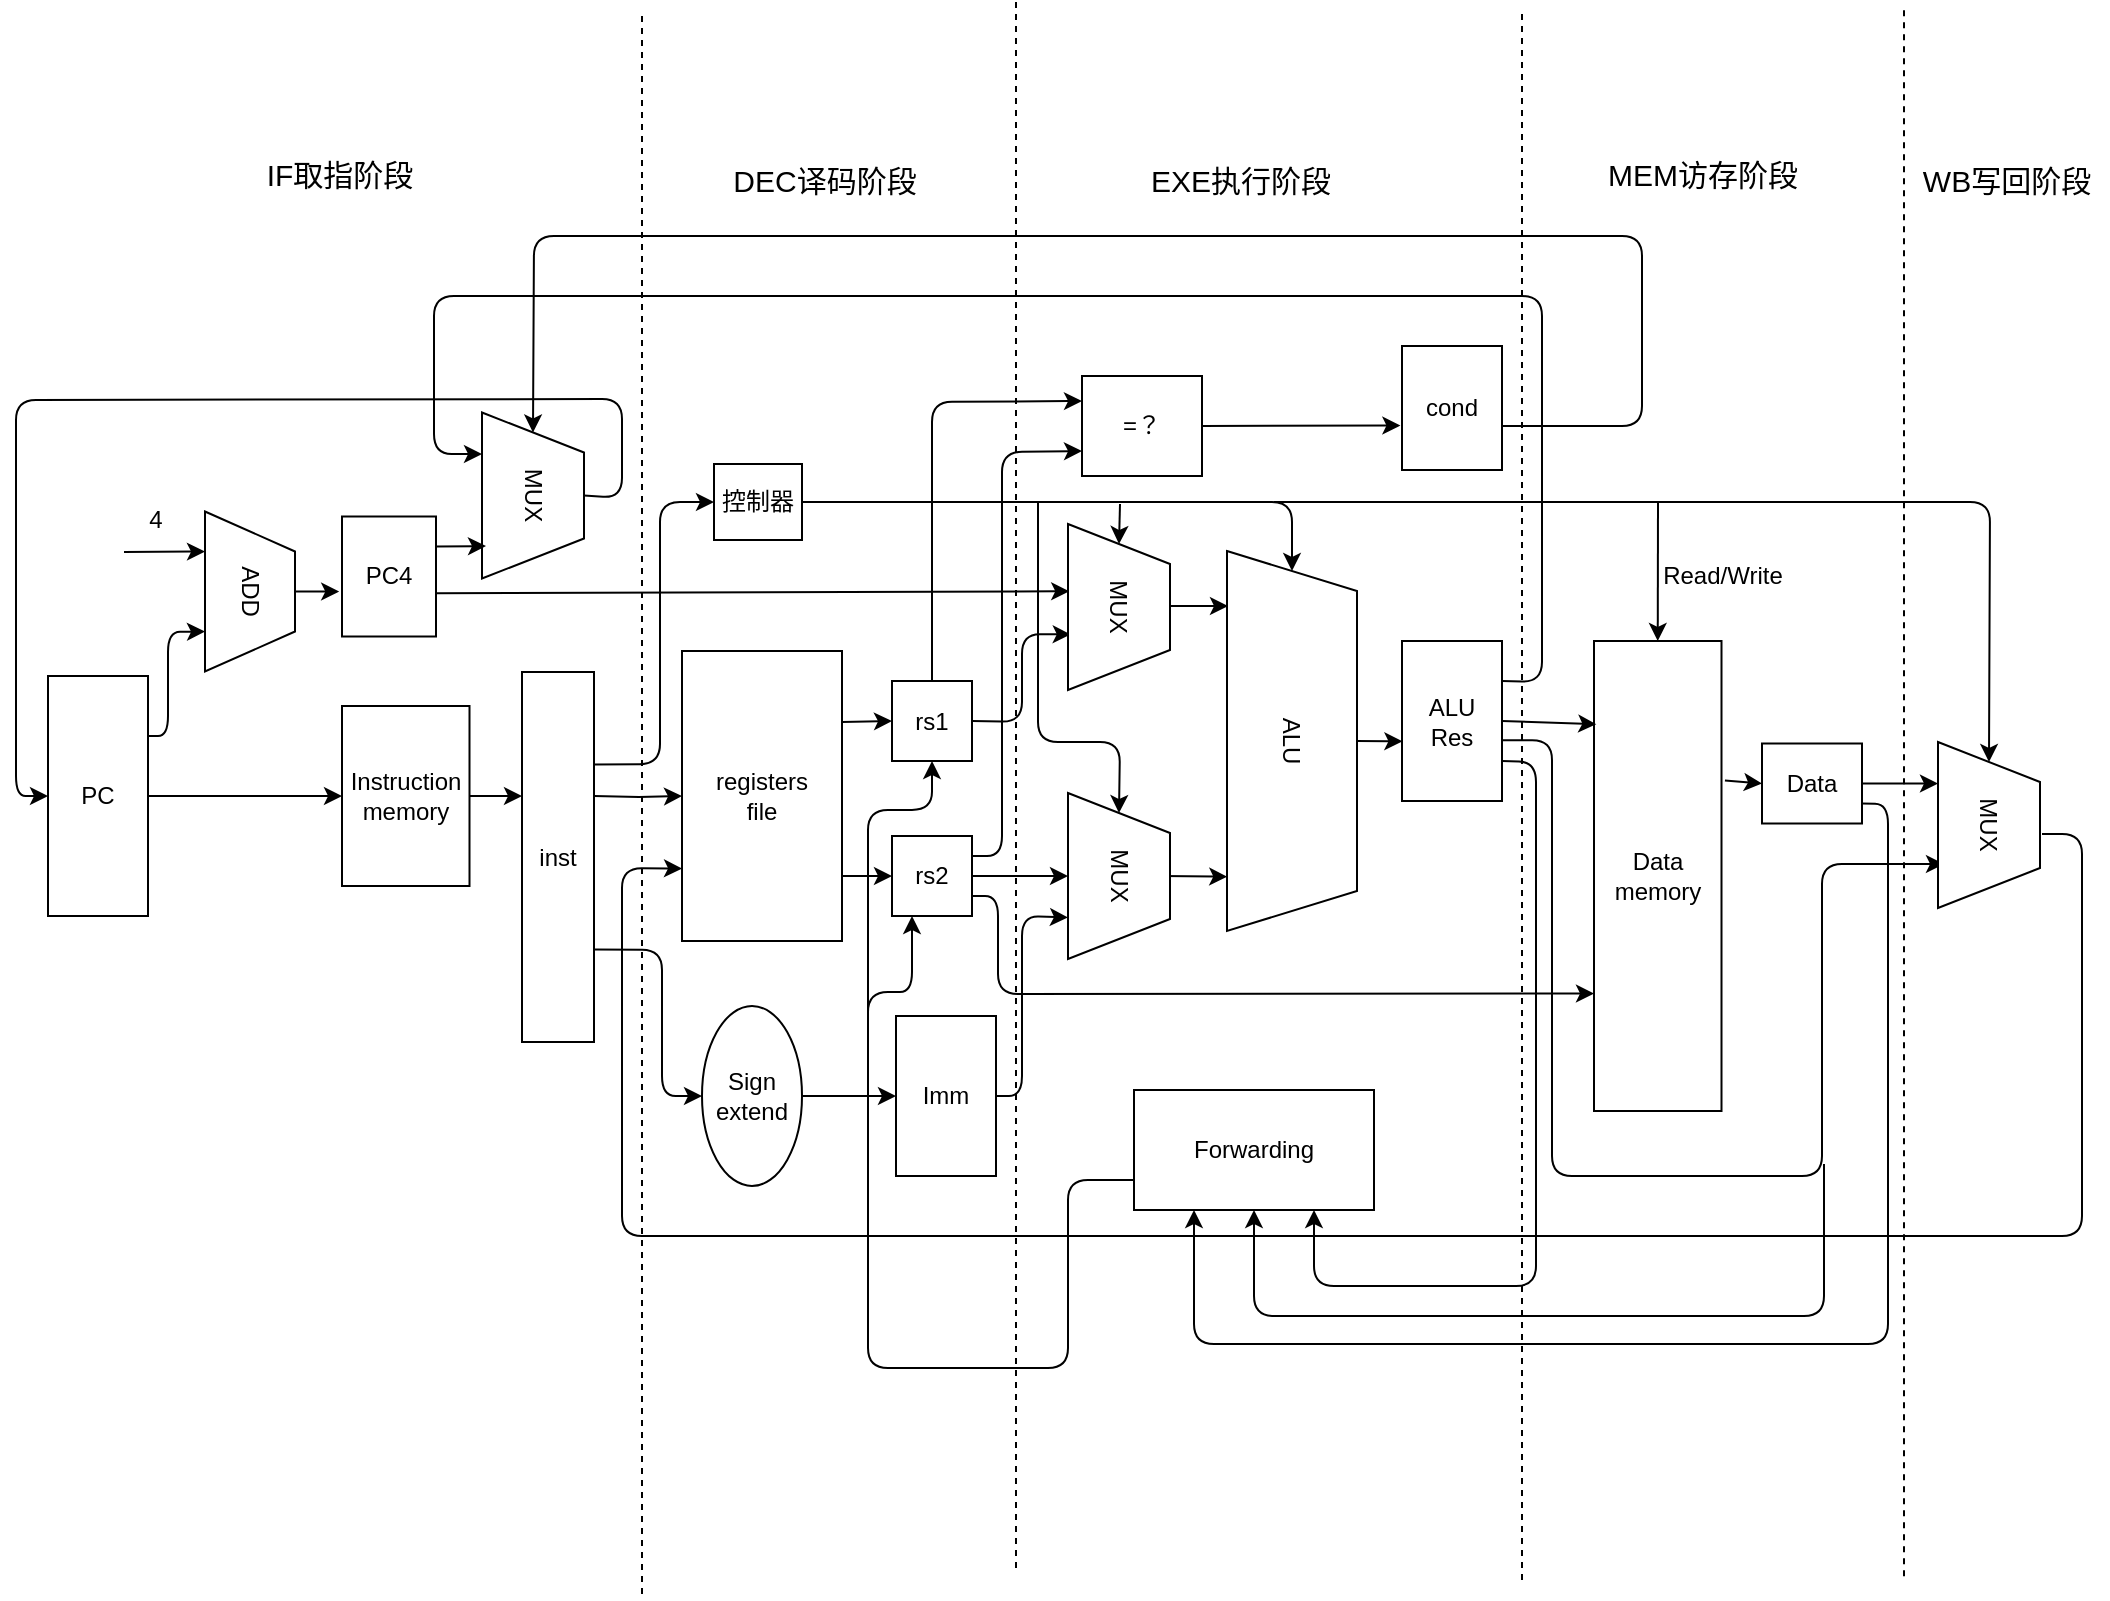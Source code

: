 <mxfile version="14.6.13" type="github">
  <diagram id="mHrBLoBE_nKFGg-nJntb" name="Page-1">
    <mxGraphModel dx="1024" dy="949" grid="0" gridSize="10" guides="1" tooltips="1" connect="1" arrows="1" fold="1" page="0" pageScale="1" pageWidth="827" pageHeight="1169" math="0" shadow="0">
      <root>
        <mxCell id="0" />
        <mxCell id="1" parent="0" />
        <mxCell id="O-riVDPIGo2HMmUdeqhT-26" style="edgeStyle=orthogonalEdgeStyle;rounded=0;orthogonalLoop=1;jettySize=auto;html=1;exitX=1;exitY=0.5;exitDx=0;exitDy=0;entryX=0;entryY=0.5;entryDx=0;entryDy=0;" parent="1" source="O-riVDPIGo2HMmUdeqhT-2" target="O-riVDPIGo2HMmUdeqhT-4" edge="1">
          <mxGeometry relative="1" as="geometry" />
        </mxCell>
        <mxCell id="O-riVDPIGo2HMmUdeqhT-2" value="PC" style="rounded=0;whiteSpace=wrap;html=1;" parent="1" vertex="1">
          <mxGeometry x="83" y="130" width="50" height="120" as="geometry" />
        </mxCell>
        <mxCell id="O-riVDPIGo2HMmUdeqhT-3" value="ADD" style="shape=trapezoid;perimeter=trapezoidPerimeter;whiteSpace=wrap;html=1;fixedSize=1;rotation=90;" parent="1" vertex="1">
          <mxGeometry x="144" y="65.25" width="80" height="45" as="geometry" />
        </mxCell>
        <mxCell id="O-riVDPIGo2HMmUdeqhT-4" value="Instruction&lt;br&gt;memory" style="rounded=0;whiteSpace=wrap;html=1;" parent="1" vertex="1">
          <mxGeometry x="230" y="145" width="63.75" height="90" as="geometry" />
        </mxCell>
        <mxCell id="O-riVDPIGo2HMmUdeqhT-34" style="edgeStyle=orthogonalEdgeStyle;rounded=0;orthogonalLoop=1;jettySize=auto;html=1;" parent="1" target="O-riVDPIGo2HMmUdeqhT-7" edge="1">
          <mxGeometry relative="1" as="geometry">
            <mxPoint x="356" y="190" as="sourcePoint" />
          </mxGeometry>
        </mxCell>
        <mxCell id="O-riVDPIGo2HMmUdeqhT-6" value="inst" style="rounded=0;whiteSpace=wrap;html=1;" parent="1" vertex="1">
          <mxGeometry x="320" y="128" width="36" height="185" as="geometry" />
        </mxCell>
        <mxCell id="O-riVDPIGo2HMmUdeqhT-7" value="registers&lt;br&gt;file" style="rounded=0;whiteSpace=wrap;html=1;" parent="1" vertex="1">
          <mxGeometry x="400" y="117.5" width="80" height="145" as="geometry" />
        </mxCell>
        <mxCell id="O-riVDPIGo2HMmUdeqhT-8" value="rs1" style="rounded=0;whiteSpace=wrap;html=1;" parent="1" vertex="1">
          <mxGeometry x="505" y="132.5" width="40" height="40" as="geometry" />
        </mxCell>
        <mxCell id="O-riVDPIGo2HMmUdeqhT-9" value="rs2" style="rounded=0;whiteSpace=wrap;html=1;" parent="1" vertex="1">
          <mxGeometry x="505" y="210" width="40" height="40" as="geometry" />
        </mxCell>
        <mxCell id="O-riVDPIGo2HMmUdeqhT-13" value="ALU" style="shape=trapezoid;perimeter=trapezoidPerimeter;whiteSpace=wrap;html=1;fixedSize=1;rotation=90;" parent="1" vertex="1">
          <mxGeometry x="610" y="130" width="190" height="65" as="geometry" />
        </mxCell>
        <mxCell id="O-riVDPIGo2HMmUdeqhT-15" value="=？" style="rounded=0;whiteSpace=wrap;html=1;" parent="1" vertex="1">
          <mxGeometry x="600" y="-20" width="60" height="50" as="geometry" />
        </mxCell>
        <mxCell id="O-riVDPIGo2HMmUdeqhT-16" value="cond" style="rounded=0;whiteSpace=wrap;html=1;" parent="1" vertex="1">
          <mxGeometry x="760" y="-35" width="50" height="62" as="geometry" />
        </mxCell>
        <mxCell id="O-riVDPIGo2HMmUdeqhT-17" value="ALU&lt;br&gt;Res" style="rounded=0;whiteSpace=wrap;html=1;" parent="1" vertex="1">
          <mxGeometry x="760" y="112.5" width="50" height="80" as="geometry" />
        </mxCell>
        <mxCell id="O-riVDPIGo2HMmUdeqhT-18" value="Data&lt;br&gt;memory" style="rounded=0;whiteSpace=wrap;html=1;" parent="1" vertex="1">
          <mxGeometry x="856" y="112.5" width="63.75" height="235" as="geometry" />
        </mxCell>
        <mxCell id="O-riVDPIGo2HMmUdeqhT-19" value="Data" style="rounded=0;whiteSpace=wrap;html=1;" parent="1" vertex="1">
          <mxGeometry x="940" y="163.75" width="50" height="40" as="geometry" />
        </mxCell>
        <mxCell id="O-riVDPIGo2HMmUdeqhT-23" value="Imm" style="rounded=0;whiteSpace=wrap;html=1;" parent="1" vertex="1">
          <mxGeometry x="507" y="300" width="50" height="80" as="geometry" />
        </mxCell>
        <mxCell id="O-riVDPIGo2HMmUdeqhT-24" value="Sign&lt;br&gt;extend" style="ellipse;whiteSpace=wrap;html=1;" parent="1" vertex="1">
          <mxGeometry x="410" y="295" width="50" height="90" as="geometry" />
        </mxCell>
        <mxCell id="O-riVDPIGo2HMmUdeqhT-25" value="" style="endArrow=classic;html=1;exitX=1;exitY=0.75;exitDx=0;exitDy=0;entryX=0;entryY=0.5;entryDx=0;entryDy=0;" parent="1" source="O-riVDPIGo2HMmUdeqhT-6" target="O-riVDPIGo2HMmUdeqhT-24" edge="1">
          <mxGeometry width="50" height="50" relative="1" as="geometry">
            <mxPoint x="660" y="365" as="sourcePoint" />
            <mxPoint x="710" y="315" as="targetPoint" />
            <Array as="points">
              <mxPoint x="390" y="267" />
              <mxPoint x="390" y="340" />
            </Array>
          </mxGeometry>
        </mxCell>
        <mxCell id="O-riVDPIGo2HMmUdeqhT-27" value="" style="endArrow=classic;html=1;entryX=0;entryY=0.5;entryDx=0;entryDy=0;" parent="1" target="O-riVDPIGo2HMmUdeqhT-9" edge="1">
          <mxGeometry width="50" height="50" relative="1" as="geometry">
            <mxPoint x="480" y="230" as="sourcePoint" />
            <mxPoint x="700" y="250" as="targetPoint" />
          </mxGeometry>
        </mxCell>
        <mxCell id="O-riVDPIGo2HMmUdeqhT-28" value="" style="endArrow=classic;html=1;entryX=0.75;entryY=1;entryDx=0;entryDy=0;exitX=1;exitY=0.25;exitDx=0;exitDy=0;" parent="1" source="O-riVDPIGo2HMmUdeqhT-2" target="O-riVDPIGo2HMmUdeqhT-3" edge="1">
          <mxGeometry width="50" height="50" relative="1" as="geometry">
            <mxPoint x="180" y="150" as="sourcePoint" />
            <mxPoint x="220" y="80" as="targetPoint" />
            <Array as="points">
              <mxPoint x="143" y="160" />
              <mxPoint x="143" y="108" />
            </Array>
          </mxGeometry>
        </mxCell>
        <mxCell id="O-riVDPIGo2HMmUdeqhT-32" value="" style="endArrow=classic;html=1;exitX=1;exitY=0.5;exitDx=0;exitDy=0;" parent="1" source="O-riVDPIGo2HMmUdeqhT-4" edge="1">
          <mxGeometry width="50" height="50" relative="1" as="geometry">
            <mxPoint x="150" y="410" as="sourcePoint" />
            <mxPoint x="320" y="190" as="targetPoint" />
          </mxGeometry>
        </mxCell>
        <mxCell id="O-riVDPIGo2HMmUdeqhT-37" value="" style="endArrow=classic;html=1;entryX=0;entryY=0.5;entryDx=0;entryDy=0;" parent="1" target="O-riVDPIGo2HMmUdeqhT-8" edge="1">
          <mxGeometry width="50" height="50" relative="1" as="geometry">
            <mxPoint x="480" y="153" as="sourcePoint" />
            <mxPoint x="680" y="130" as="targetPoint" />
          </mxGeometry>
        </mxCell>
        <mxCell id="O-riVDPIGo2HMmUdeqhT-38" value="" style="endArrow=classic;html=1;exitX=1;exitY=0.5;exitDx=0;exitDy=0;entryX=0;entryY=0.5;entryDx=0;entryDy=0;" parent="1" source="O-riVDPIGo2HMmUdeqhT-24" target="O-riVDPIGo2HMmUdeqhT-23" edge="1">
          <mxGeometry width="50" height="50" relative="1" as="geometry">
            <mxPoint x="670" y="440" as="sourcePoint" />
            <mxPoint x="720" y="390" as="targetPoint" />
          </mxGeometry>
        </mxCell>
        <mxCell id="O-riVDPIGo2HMmUdeqhT-40" value="" style="endArrow=classic;html=1;exitX=1;exitY=0.5;exitDx=0;exitDy=0;entryX=0.75;entryY=1;entryDx=0;entryDy=0;" parent="1" source="O-riVDPIGo2HMmUdeqhT-23" target="A3HosWACvqiDSfTWw-5P-20" edge="1">
          <mxGeometry width="50" height="50" relative="1" as="geometry">
            <mxPoint x="670" y="380" as="sourcePoint" />
            <mxPoint x="590" y="250" as="targetPoint" />
            <Array as="points">
              <mxPoint x="570" y="340" />
              <mxPoint x="570" y="250" />
            </Array>
          </mxGeometry>
        </mxCell>
        <mxCell id="O-riVDPIGo2HMmUdeqhT-41" value="" style="endArrow=classic;html=1;exitX=1;exitY=0.5;exitDx=0;exitDy=0;entryX=0.5;entryY=1;entryDx=0;entryDy=0;" parent="1" source="O-riVDPIGo2HMmUdeqhT-9" target="A3HosWACvqiDSfTWw-5P-20" edge="1">
          <mxGeometry width="50" height="50" relative="1" as="geometry">
            <mxPoint x="660" y="390" as="sourcePoint" />
            <mxPoint x="569" y="230" as="targetPoint" />
          </mxGeometry>
        </mxCell>
        <mxCell id="O-riVDPIGo2HMmUdeqhT-42" value="" style="endArrow=classic;html=1;exitX=1;exitY=0.5;exitDx=0;exitDy=0;exitPerimeter=0;" parent="1" edge="1">
          <mxGeometry width="50" height="50" relative="1" as="geometry">
            <mxPoint x="643" y="95" as="sourcePoint" />
            <mxPoint x="673" y="95" as="targetPoint" />
          </mxGeometry>
        </mxCell>
        <mxCell id="O-riVDPIGo2HMmUdeqhT-43" value="" style="endArrow=classic;html=1;exitX=1;exitY=0.5;exitDx=0;exitDy=0;exitPerimeter=0;entryX=0.857;entryY=0.998;entryDx=0;entryDy=0;entryPerimeter=0;" parent="1" target="O-riVDPIGo2HMmUdeqhT-13" edge="1">
          <mxGeometry width="50" height="50" relative="1" as="geometry">
            <mxPoint x="640" y="230" as="sourcePoint" />
            <mxPoint x="720" y="280" as="targetPoint" />
          </mxGeometry>
        </mxCell>
        <mxCell id="O-riVDPIGo2HMmUdeqhT-46" value="" style="endArrow=classic;html=1;exitX=1;exitY=0.5;exitDx=0;exitDy=0;entryX=0.665;entryY=0.973;entryDx=0;entryDy=0;entryPerimeter=0;" parent="1" source="O-riVDPIGo2HMmUdeqhT-8" target="A3HosWACvqiDSfTWw-5P-22" edge="1">
          <mxGeometry width="50" height="50" relative="1" as="geometry">
            <mxPoint x="695" y="340" as="sourcePoint" />
            <mxPoint x="591.7" y="104.28" as="targetPoint" />
            <Array as="points">
              <mxPoint x="570" y="153" />
              <mxPoint x="570" y="109" />
            </Array>
          </mxGeometry>
        </mxCell>
        <mxCell id="O-riVDPIGo2HMmUdeqhT-48" value="" style="endArrow=classic;html=1;exitX=1;exitY=0.25;exitDx=0;exitDy=0;entryX=0;entryY=0.75;entryDx=0;entryDy=0;" parent="1" source="O-riVDPIGo2HMmUdeqhT-9" target="O-riVDPIGo2HMmUdeqhT-15" edge="1">
          <mxGeometry width="50" height="50" relative="1" as="geometry">
            <mxPoint x="640" y="370" as="sourcePoint" />
            <mxPoint x="685" y="280" as="targetPoint" />
            <Array as="points">
              <mxPoint x="560" y="220" />
              <mxPoint x="560" y="18" />
            </Array>
          </mxGeometry>
        </mxCell>
        <mxCell id="O-riVDPIGo2HMmUdeqhT-49" value="" style="endArrow=classic;html=1;entryX=-0.016;entryY=0.641;entryDx=0;entryDy=0;exitX=1;exitY=0.5;exitDx=0;exitDy=0;entryPerimeter=0;" parent="1" source="O-riVDPIGo2HMmUdeqhT-15" target="O-riVDPIGo2HMmUdeqhT-16" edge="1">
          <mxGeometry width="50" height="50" relative="1" as="geometry">
            <mxPoint x="660" y="15" as="sourcePoint" />
            <mxPoint x="710" y="-35" as="targetPoint" />
          </mxGeometry>
        </mxCell>
        <mxCell id="O-riVDPIGo2HMmUdeqhT-50" value="" style="endArrow=classic;html=1;entryX=0;entryY=0.25;entryDx=0;entryDy=0;exitX=0.5;exitY=0;exitDx=0;exitDy=0;" parent="1" source="O-riVDPIGo2HMmUdeqhT-8" target="O-riVDPIGo2HMmUdeqhT-15" edge="1">
          <mxGeometry width="50" height="50" relative="1" as="geometry">
            <mxPoint x="530" y="130" as="sourcePoint" />
            <mxPoint x="540" y="-40" as="targetPoint" />
            <Array as="points">
              <mxPoint x="525" y="-7" />
            </Array>
          </mxGeometry>
        </mxCell>
        <mxCell id="O-riVDPIGo2HMmUdeqhT-51" value="" style="endArrow=classic;html=1;exitX=0.5;exitY=0;exitDx=0;exitDy=0;entryX=0.004;entryY=0.627;entryDx=0;entryDy=0;entryPerimeter=0;" parent="1" source="O-riVDPIGo2HMmUdeqhT-13" target="O-riVDPIGo2HMmUdeqhT-17" edge="1">
          <mxGeometry width="50" height="50" relative="1" as="geometry">
            <mxPoint x="540" y="-50" as="sourcePoint" />
            <mxPoint x="590" y="-100" as="targetPoint" />
          </mxGeometry>
        </mxCell>
        <mxCell id="O-riVDPIGo2HMmUdeqhT-52" value="" style="endArrow=classic;html=1;entryX=0;entryY=0.75;entryDx=0;entryDy=0;exitX=1;exitY=0.75;exitDx=0;exitDy=0;" parent="1" source="O-riVDPIGo2HMmUdeqhT-9" target="O-riVDPIGo2HMmUdeqhT-18" edge="1">
          <mxGeometry width="50" height="50" relative="1" as="geometry">
            <mxPoint x="525" y="250" as="sourcePoint" />
            <mxPoint x="680" y="130" as="targetPoint" />
            <Array as="points">
              <mxPoint x="558" y="240" />
              <mxPoint x="558" y="289" />
            </Array>
          </mxGeometry>
        </mxCell>
        <mxCell id="O-riVDPIGo2HMmUdeqhT-53" value="" style="endArrow=classic;html=1;exitX=1;exitY=0.5;exitDx=0;exitDy=0;entryX=0.018;entryY=0.177;entryDx=0;entryDy=0;entryPerimeter=0;" parent="1" source="O-riVDPIGo2HMmUdeqhT-17" target="O-riVDPIGo2HMmUdeqhT-18" edge="1">
          <mxGeometry width="50" height="50" relative="1" as="geometry">
            <mxPoint x="630" y="180" as="sourcePoint" />
            <mxPoint x="680" y="130" as="targetPoint" />
          </mxGeometry>
        </mxCell>
        <mxCell id="O-riVDPIGo2HMmUdeqhT-58" value="" style="endArrow=classic;html=1;exitX=0.992;exitY=0.621;exitDx=0;exitDy=0;exitPerimeter=0;" parent="1" source="O-riVDPIGo2HMmUdeqhT-17" edge="1">
          <mxGeometry width="50" height="50" relative="1" as="geometry">
            <mxPoint x="750" y="420" as="sourcePoint" />
            <mxPoint x="1031" y="224" as="targetPoint" />
            <Array as="points">
              <mxPoint x="835" y="162" />
              <mxPoint x="835" y="380" />
              <mxPoint x="970" y="380" />
              <mxPoint x="970" y="224" />
            </Array>
          </mxGeometry>
        </mxCell>
        <mxCell id="O-riVDPIGo2HMmUdeqhT-59" value="" style="endArrow=classic;html=1;exitX=1.027;exitY=0.297;exitDx=0;exitDy=0;exitPerimeter=0;entryX=0;entryY=0.5;entryDx=0;entryDy=0;" parent="1" source="O-riVDPIGo2HMmUdeqhT-18" target="O-riVDPIGo2HMmUdeqhT-19" edge="1">
          <mxGeometry width="50" height="50" relative="1" as="geometry">
            <mxPoint x="630" y="180" as="sourcePoint" />
            <mxPoint x="680" y="130" as="targetPoint" />
          </mxGeometry>
        </mxCell>
        <mxCell id="O-riVDPIGo2HMmUdeqhT-60" value="" style="endArrow=classic;html=1;exitX=1;exitY=0.5;exitDx=0;exitDy=0;entryX=0.25;entryY=1;entryDx=0;entryDy=0;" parent="1" source="O-riVDPIGo2HMmUdeqhT-19" target="A3HosWACvqiDSfTWw-5P-19" edge="1">
          <mxGeometry width="50" height="50" relative="1" as="geometry">
            <mxPoint x="630" y="180" as="sourcePoint" />
            <mxPoint x="1020" y="183.75" as="targetPoint" />
          </mxGeometry>
        </mxCell>
        <mxCell id="O-riVDPIGo2HMmUdeqhT-61" value="" style="endArrow=classic;html=1;entryX=0;entryY=0.75;entryDx=0;entryDy=0;" parent="1" target="O-riVDPIGo2HMmUdeqhT-7" edge="1">
          <mxGeometry width="50" height="50" relative="1" as="geometry">
            <mxPoint x="1080" y="209" as="sourcePoint" />
            <mxPoint x="360" y="370" as="targetPoint" />
            <Array as="points">
              <mxPoint x="1100" y="209" />
              <mxPoint x="1100" y="410" />
              <mxPoint x="370" y="410" />
              <mxPoint x="370" y="226" />
            </Array>
          </mxGeometry>
        </mxCell>
        <mxCell id="O-riVDPIGo2HMmUdeqhT-64" value="" style="endArrow=none;dashed=1;html=1;" parent="1" edge="1">
          <mxGeometry width="50" height="50" relative="1" as="geometry">
            <mxPoint x="380" y="-200" as="sourcePoint" />
            <mxPoint x="380" y="590" as="targetPoint" />
          </mxGeometry>
        </mxCell>
        <mxCell id="O-riVDPIGo2HMmUdeqhT-65" value="" style="endArrow=none;dashed=1;html=1;" parent="1" edge="1">
          <mxGeometry width="50" height="50" relative="1" as="geometry">
            <mxPoint x="567" y="-207" as="sourcePoint" />
            <mxPoint x="567" y="578.635" as="targetPoint" />
          </mxGeometry>
        </mxCell>
        <mxCell id="O-riVDPIGo2HMmUdeqhT-66" value="" style="endArrow=none;dashed=1;html=1;" parent="1" edge="1">
          <mxGeometry width="50" height="50" relative="1" as="geometry">
            <mxPoint x="820" y="-201" as="sourcePoint" />
            <mxPoint x="820" y="584.635" as="targetPoint" />
          </mxGeometry>
        </mxCell>
        <mxCell id="O-riVDPIGo2HMmUdeqhT-67" value="" style="endArrow=none;dashed=1;html=1;" parent="1" edge="1">
          <mxGeometry width="50" height="50" relative="1" as="geometry">
            <mxPoint x="1011" y="-202.82" as="sourcePoint" />
            <mxPoint x="1011" y="582.815" as="targetPoint" />
          </mxGeometry>
        </mxCell>
        <mxCell id="O-riVDPIGo2HMmUdeqhT-68" value="&lt;font style=&quot;font-size: 15px&quot;&gt;IF取指阶段&lt;/font&gt;" style="text;html=1;strokeColor=none;fillColor=none;align=center;verticalAlign=middle;whiteSpace=wrap;rounded=0;" parent="1" vertex="1">
          <mxGeometry x="187" y="-131" width="84" height="20" as="geometry" />
        </mxCell>
        <mxCell id="O-riVDPIGo2HMmUdeqhT-70" value="&lt;font style=&quot;font-size: 15px&quot;&gt;DEC译码阶段&lt;/font&gt;" style="text;html=1;strokeColor=none;fillColor=none;align=center;verticalAlign=middle;whiteSpace=wrap;rounded=0;" parent="1" vertex="1">
          <mxGeometry x="421" y="-128" width="101" height="20" as="geometry" />
        </mxCell>
        <mxCell id="O-riVDPIGo2HMmUdeqhT-71" value="&lt;font style=&quot;font-size: 15px&quot;&gt;EXE执行阶段&lt;/font&gt;" style="text;html=1;strokeColor=none;fillColor=none;align=center;verticalAlign=middle;whiteSpace=wrap;rounded=0;" parent="1" vertex="1">
          <mxGeometry x="629" y="-128" width="101" height="20" as="geometry" />
        </mxCell>
        <mxCell id="O-riVDPIGo2HMmUdeqhT-72" value="&lt;font style=&quot;font-size: 15px&quot;&gt;MEM访存阶段&lt;/font&gt;" style="text;html=1;strokeColor=none;fillColor=none;align=center;verticalAlign=middle;whiteSpace=wrap;rounded=0;" parent="1" vertex="1">
          <mxGeometry x="859.5" y="-131" width="101" height="20" as="geometry" />
        </mxCell>
        <mxCell id="O-riVDPIGo2HMmUdeqhT-73" value="&lt;font style=&quot;font-size: 15px&quot;&gt;WB写回阶段&lt;/font&gt;" style="text;html=1;strokeColor=none;fillColor=none;align=center;verticalAlign=middle;whiteSpace=wrap;rounded=0;" parent="1" vertex="1">
          <mxGeometry x="1012" y="-128" width="101" height="20" as="geometry" />
        </mxCell>
        <mxCell id="vRmsqFVDpQx5lh7Q_dCB-1" value="Forwarding" style="rounded=0;whiteSpace=wrap;html=1;" parent="1" vertex="1">
          <mxGeometry x="626" y="337" width="120" height="60" as="geometry" />
        </mxCell>
        <mxCell id="vRmsqFVDpQx5lh7Q_dCB-2" value="" style="endArrow=classic;html=1;entryX=0.5;entryY=1;entryDx=0;entryDy=0;" parent="1" target="vRmsqFVDpQx5lh7Q_dCB-1" edge="1">
          <mxGeometry width="50" height="50" relative="1" as="geometry">
            <mxPoint x="971" y="374" as="sourcePoint" />
            <mxPoint x="663" y="458" as="targetPoint" />
            <Array as="points">
              <mxPoint x="971" y="450" />
              <mxPoint x="686" y="450" />
            </Array>
          </mxGeometry>
        </mxCell>
        <mxCell id="vRmsqFVDpQx5lh7Q_dCB-3" value="" style="endArrow=classic;html=1;entryX=0.25;entryY=1;entryDx=0;entryDy=0;exitX=1;exitY=0.75;exitDx=0;exitDy=0;" parent="1" source="O-riVDPIGo2HMmUdeqhT-19" target="vRmsqFVDpQx5lh7Q_dCB-1" edge="1">
          <mxGeometry width="50" height="50" relative="1" as="geometry">
            <mxPoint x="945" y="402" as="sourcePoint" />
            <mxPoint x="660" y="425" as="targetPoint" />
            <Array as="points">
              <mxPoint x="1003" y="194" />
              <mxPoint x="1003" y="464" />
              <mxPoint x="656" y="464" />
            </Array>
          </mxGeometry>
        </mxCell>
        <mxCell id="vRmsqFVDpQx5lh7Q_dCB-4" value="" style="endArrow=classic;html=1;entryX=0.75;entryY=1;entryDx=0;entryDy=0;exitX=1;exitY=0.75;exitDx=0;exitDy=0;" parent="1" source="O-riVDPIGo2HMmUdeqhT-17" target="vRmsqFVDpQx5lh7Q_dCB-1" edge="1">
          <mxGeometry width="50" height="50" relative="1" as="geometry">
            <mxPoint x="804" y="213" as="sourcePoint" />
            <mxPoint x="620" y="443" as="targetPoint" />
            <Array as="points">
              <mxPoint x="827" y="173" />
              <mxPoint x="827" y="435" />
              <mxPoint x="716" y="435" />
            </Array>
          </mxGeometry>
        </mxCell>
        <mxCell id="vRmsqFVDpQx5lh7Q_dCB-5" value="" style="endArrow=classic;html=1;exitX=0;exitY=0.75;exitDx=0;exitDy=0;entryX=0.25;entryY=1;entryDx=0;entryDy=0;" parent="1" source="vRmsqFVDpQx5lh7Q_dCB-1" target="O-riVDPIGo2HMmUdeqhT-9" edge="1">
          <mxGeometry width="50" height="50" relative="1" as="geometry">
            <mxPoint x="564" y="481" as="sourcePoint" />
            <mxPoint x="614" y="431" as="targetPoint" />
            <Array as="points">
              <mxPoint x="593" y="382" />
              <mxPoint x="593" y="476" />
              <mxPoint x="493" y="476" />
              <mxPoint x="493" y="288" />
              <mxPoint x="515" y="288" />
            </Array>
          </mxGeometry>
        </mxCell>
        <mxCell id="vRmsqFVDpQx5lh7Q_dCB-6" value="" style="endArrow=classic;html=1;entryX=0.5;entryY=1;entryDx=0;entryDy=0;" parent="1" target="O-riVDPIGo2HMmUdeqhT-8" edge="1">
          <mxGeometry width="50" height="50" relative="1" as="geometry">
            <mxPoint x="493" y="298" as="sourcePoint" />
            <mxPoint x="352" y="467" as="targetPoint" />
            <Array as="points">
              <mxPoint x="493" y="197" />
              <mxPoint x="525" y="197" />
            </Array>
          </mxGeometry>
        </mxCell>
        <mxCell id="0qN7szmJRWzlXYhh-WBO-9" value="" style="endArrow=classic;html=1;entryX=0;entryY=0.5;entryDx=0;entryDy=0;exitX=0.5;exitY=0;exitDx=0;exitDy=0;" parent="1" edge="1" target="O-riVDPIGo2HMmUdeqhT-2" source="A3HosWACvqiDSfTWw-5P-1">
          <mxGeometry width="50" height="50" relative="1" as="geometry">
            <mxPoint x="370" y="77.5" as="sourcePoint" />
            <mxPoint x="130" y="192.5" as="targetPoint" />
            <Array as="points">
              <mxPoint x="370" y="41" />
              <mxPoint x="370" y="-8.5" />
              <mxPoint x="67" y="-8" />
              <mxPoint x="67" y="190" />
            </Array>
          </mxGeometry>
        </mxCell>
        <mxCell id="0qN7szmJRWzlXYhh-WBO-10" value="" style="endArrow=classic;html=1;exitX=1;exitY=0.5;exitDx=0;exitDy=0;entryX=0;entryY=0.5;entryDx=0;entryDy=0;" parent="1" edge="1" target="A3HosWACvqiDSfTWw-5P-1">
          <mxGeometry width="50" height="50" relative="1" as="geometry">
            <mxPoint x="810" y="5" as="sourcePoint" />
            <mxPoint x="320.426" y="40.78" as="targetPoint" />
            <Array as="points">
              <mxPoint x="880" y="5" />
              <mxPoint x="880" y="-90" />
              <mxPoint x="326" y="-90" />
            </Array>
          </mxGeometry>
        </mxCell>
        <mxCell id="0qN7szmJRWzlXYhh-WBO-11" value="" style="endArrow=classic;html=1;exitX=1;exitY=0.25;exitDx=0;exitDy=0;entryX=0.25;entryY=1;entryDx=0;entryDy=0;" parent="1" edge="1" target="A3HosWACvqiDSfTWw-5P-1">
          <mxGeometry width="50" height="50" relative="1" as="geometry">
            <mxPoint x="810" y="132.5" as="sourcePoint" />
            <mxPoint x="293.75" y="57.5" as="targetPoint" />
            <Array as="points">
              <mxPoint x="830" y="133" />
              <mxPoint x="830" y="-60" />
              <mxPoint x="276" y="-60" />
              <mxPoint x="276" y="19" />
            </Array>
          </mxGeometry>
        </mxCell>
        <mxCell id="A3HosWACvqiDSfTWw-5P-1" value="MUX" style="shape=trapezoid;perimeter=trapezoidPerimeter;whiteSpace=wrap;html=1;fixedSize=1;rotation=90;direction=east;" vertex="1" parent="1">
          <mxGeometry x="284" y="14.25" width="83" height="51" as="geometry" />
        </mxCell>
        <mxCell id="A3HosWACvqiDSfTWw-5P-4" value="PC4" style="rounded=0;whiteSpace=wrap;html=1;" vertex="1" parent="1">
          <mxGeometry x="230" y="50.25" width="47" height="60" as="geometry" />
        </mxCell>
        <mxCell id="A3HosWACvqiDSfTWw-5P-9" value="" style="endArrow=classic;html=1;entryX=0.405;entryY=0.988;entryDx=0;entryDy=0;entryPerimeter=0;exitX=0.996;exitY=0.639;exitDx=0;exitDy=0;exitPerimeter=0;" edge="1" parent="1" source="A3HosWACvqiDSfTWw-5P-4" target="A3HosWACvqiDSfTWw-5P-22">
          <mxGeometry width="50" height="50" relative="1" as="geometry">
            <mxPoint x="466" y="88" as="sourcePoint" />
            <mxPoint x="590.4" y="87.8" as="targetPoint" />
          </mxGeometry>
        </mxCell>
        <mxCell id="A3HosWACvqiDSfTWw-5P-10" value="" style="endArrow=classic;html=1;exitX=0.5;exitY=0;exitDx=0;exitDy=0;entryX=-0.03;entryY=0.626;entryDx=0;entryDy=0;entryPerimeter=0;" edge="1" parent="1" source="O-riVDPIGo2HMmUdeqhT-3" target="A3HosWACvqiDSfTWw-5P-4">
          <mxGeometry width="50" height="50" relative="1" as="geometry">
            <mxPoint x="572" y="87" as="sourcePoint" />
            <mxPoint x="622" y="37" as="targetPoint" />
          </mxGeometry>
        </mxCell>
        <mxCell id="A3HosWACvqiDSfTWw-5P-12" value="" style="endArrow=classic;html=1;entryX=0.25;entryY=1;entryDx=0;entryDy=0;" edge="1" parent="1" target="O-riVDPIGo2HMmUdeqhT-3">
          <mxGeometry width="50" height="50" relative="1" as="geometry">
            <mxPoint x="121" y="68" as="sourcePoint" />
            <mxPoint x="133" y="19" as="targetPoint" />
          </mxGeometry>
        </mxCell>
        <mxCell id="A3HosWACvqiDSfTWw-5P-13" value="4" style="text;html=1;strokeColor=none;fillColor=none;align=center;verticalAlign=middle;whiteSpace=wrap;rounded=0;" vertex="1" parent="1">
          <mxGeometry x="117" y="42" width="40" height="20" as="geometry" />
        </mxCell>
        <mxCell id="A3HosWACvqiDSfTWw-5P-14" value="" style="endArrow=classic;html=1;exitX=1;exitY=0.25;exitDx=0;exitDy=0;" edge="1" parent="1" source="A3HosWACvqiDSfTWw-5P-4">
          <mxGeometry width="50" height="50" relative="1" as="geometry">
            <mxPoint x="572" y="187" as="sourcePoint" />
            <mxPoint x="302" y="65" as="targetPoint" />
          </mxGeometry>
        </mxCell>
        <mxCell id="A3HosWACvqiDSfTWw-5P-16" value="控制器" style="rounded=0;whiteSpace=wrap;html=1;" vertex="1" parent="1">
          <mxGeometry x="416" y="24" width="44" height="38" as="geometry" />
        </mxCell>
        <mxCell id="A3HosWACvqiDSfTWw-5P-17" value="" style="endArrow=classic;html=1;exitX=1;exitY=0.25;exitDx=0;exitDy=0;entryX=0;entryY=0.5;entryDx=0;entryDy=0;" edge="1" parent="1" source="O-riVDPIGo2HMmUdeqhT-6" target="A3HosWACvqiDSfTWw-5P-16">
          <mxGeometry width="50" height="50" relative="1" as="geometry">
            <mxPoint x="572" y="187" as="sourcePoint" />
            <mxPoint x="622" y="137" as="targetPoint" />
            <Array as="points">
              <mxPoint x="389" y="174" />
              <mxPoint x="389" y="43" />
            </Array>
          </mxGeometry>
        </mxCell>
        <mxCell id="A3HosWACvqiDSfTWw-5P-18" value="" style="endArrow=classic;html=1;exitX=1;exitY=0.5;exitDx=0;exitDy=0;entryX=0;entryY=0.5;entryDx=0;entryDy=0;" edge="1" parent="1" source="A3HosWACvqiDSfTWw-5P-16" target="O-riVDPIGo2HMmUdeqhT-13">
          <mxGeometry width="50" height="50" relative="1" as="geometry">
            <mxPoint x="572" y="187" as="sourcePoint" />
            <mxPoint x="714" y="49" as="targetPoint" />
            <Array as="points">
              <mxPoint x="705" y="43" />
            </Array>
          </mxGeometry>
        </mxCell>
        <mxCell id="A3HosWACvqiDSfTWw-5P-19" value="MUX" style="shape=trapezoid;perimeter=trapezoidPerimeter;whiteSpace=wrap;html=1;fixedSize=1;rotation=90;direction=east;" vertex="1" parent="1">
          <mxGeometry x="1012" y="179" width="83" height="51" as="geometry" />
        </mxCell>
        <mxCell id="A3HosWACvqiDSfTWw-5P-20" value="MUX" style="shape=trapezoid;perimeter=trapezoidPerimeter;whiteSpace=wrap;html=1;fixedSize=1;rotation=90;direction=east;" vertex="1" parent="1">
          <mxGeometry x="577" y="204.5" width="83" height="51" as="geometry" />
        </mxCell>
        <mxCell id="A3HosWACvqiDSfTWw-5P-22" value="MUX" style="shape=trapezoid;perimeter=trapezoidPerimeter;whiteSpace=wrap;html=1;fixedSize=1;rotation=90;direction=east;" vertex="1" parent="1">
          <mxGeometry x="577" y="70" width="83" height="51" as="geometry" />
        </mxCell>
        <mxCell id="A3HosWACvqiDSfTWw-5P-24" value="" style="endArrow=classic;html=1;entryX=0;entryY=0.5;entryDx=0;entryDy=0;" edge="1" parent="1" target="A3HosWACvqiDSfTWw-5P-22">
          <mxGeometry width="50" height="50" relative="1" as="geometry">
            <mxPoint x="619" y="44" as="sourcePoint" />
            <mxPoint x="499" y="164" as="targetPoint" />
          </mxGeometry>
        </mxCell>
        <mxCell id="A3HosWACvqiDSfTWw-5P-25" value="" style="endArrow=classic;html=1;entryX=0;entryY=0.5;entryDx=0;entryDy=0;" edge="1" parent="1" target="A3HosWACvqiDSfTWw-5P-20">
          <mxGeometry width="50" height="50" relative="1" as="geometry">
            <mxPoint x="578" y="43" as="sourcePoint" />
            <mxPoint x="578" y="176" as="targetPoint" />
            <Array as="points">
              <mxPoint x="578" y="163" />
              <mxPoint x="619" y="163" />
            </Array>
          </mxGeometry>
        </mxCell>
        <mxCell id="A3HosWACvqiDSfTWw-5P-27" value="" style="endArrow=classic;html=1;entryX=0;entryY=0.5;entryDx=0;entryDy=0;" edge="1" parent="1" target="A3HosWACvqiDSfTWw-5P-19">
          <mxGeometry width="50" height="50" relative="1" as="geometry">
            <mxPoint x="696" y="43" as="sourcePoint" />
            <mxPoint x="892" y="72" as="targetPoint" />
            <Array as="points">
              <mxPoint x="1054" y="43" />
            </Array>
          </mxGeometry>
        </mxCell>
        <mxCell id="A3HosWACvqiDSfTWw-5P-28" value="" style="endArrow=classic;html=1;entryX=0.5;entryY=0;entryDx=0;entryDy=0;" edge="1" parent="1" target="O-riVDPIGo2HMmUdeqhT-18">
          <mxGeometry width="50" height="50" relative="1" as="geometry">
            <mxPoint x="888" y="43" as="sourcePoint" />
            <mxPoint x="461" y="121" as="targetPoint" />
          </mxGeometry>
        </mxCell>
        <mxCell id="A3HosWACvqiDSfTWw-5P-29" value="Read/Write" style="text;html=1;strokeColor=none;fillColor=none;align=center;verticalAlign=middle;whiteSpace=wrap;rounded=0;" vertex="1" parent="1">
          <mxGeometry x="889" y="70.25" width="63" height="20" as="geometry" />
        </mxCell>
      </root>
    </mxGraphModel>
  </diagram>
</mxfile>
